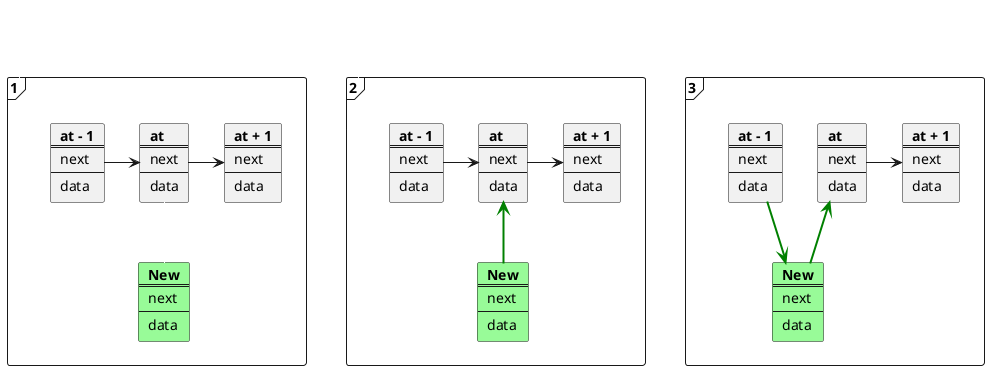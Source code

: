 @startuml

frame "1" as first {
    card prev1 [
        <b>at - 1
        ====
        next
        ----
        data
    ]
    card current1 [
        <b>at
        ====
        next
        ----
        data
    ]
    card next1 [
        <b>at + 1
        ====
        next
        ----
        data
    ]
    card new1 #palegreen [
        <b>New
        ====
        next
        ----
        data
    ]
    prev1 -r-> current1
    current1 -r-> next1
    current1 -d- new1 #line:white
}
frame "2" as second {
    card prev2 [
        <b>at - 1
        ====
        next
        ----
        data
    ]
    card current2 [
        <b>at
        ====
        next
        ----
        data
    ]
    card next2 [
        <b>at + 1
        ====
        next
        ----
        data
    ]
    card new2 #palegreen [
        <b>New
        ====
        next
        ----
        data
    ]
    prev2 -r-> current2
    current2 -r-> next2
    new2 -u-> current2 #line:green;line.bold
}
frame "3" as third {
    card prev3 [
        <b>at - 1
        ====
        next
        ----
        data
    ]
    card current3 [
        <b>at
        ====
        next
        ----
        data
    ]
    card next3 [
        <b>at + 1
        ====
        next
        ----
        data
    ]
    card new3 #palegreen [
        <b>New
        ====
        next
        ----
        data
    ]
    current3 -r-> next3
    prev3 -d-> new3 #line:green;line.bold
    new3 -u-> current3 #line:green;line.bold
}
first -r- second #line:white
second -r- third #line:white

@enduml